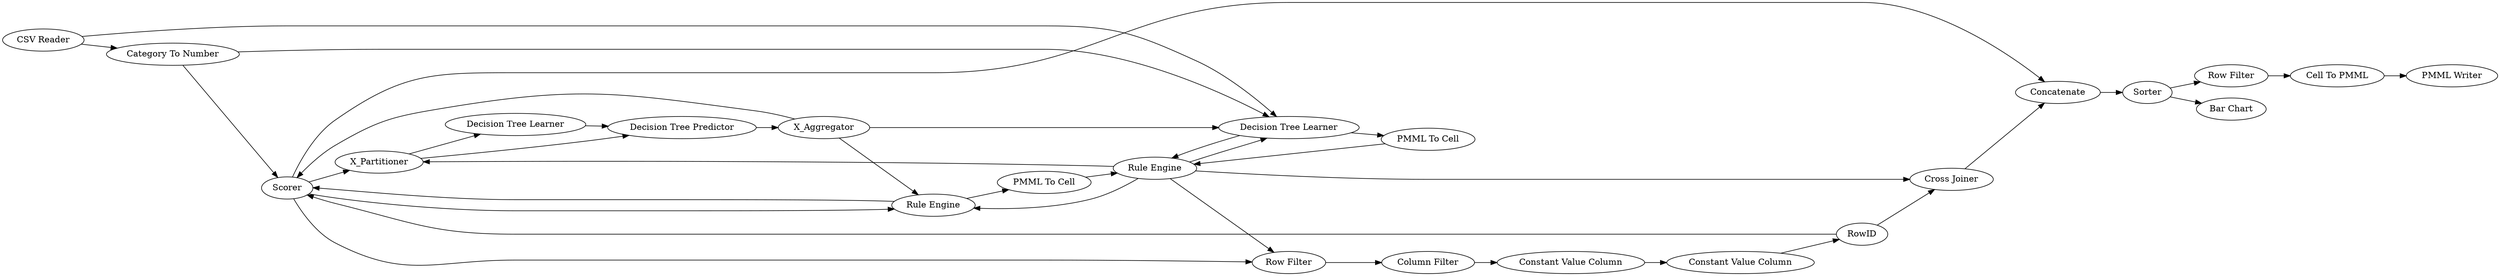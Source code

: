 digraph {
	53 -> 54
	34 -> 2
	34 -> 35
	28 -> 34
	39 -> 2
	34 -> 38
	293 -> 39
	9 -> 294
	31 -> 32
	35 -> 39
	39 -> 35
	7 -> 35
	34 -> 9
	62 -> 33
	290 -> 292
	32 -> 7
	33 -> 34
	33 -> 28
	34 -> 33
	35 -> 22
	22 -> 34
	39 -> 9
	52 -> 59
	54 -> 61
	62 -> 58
	39 -> 60
	7 -> 39
	58 -> 39
	7 -> 33
	58 -> 33
	38 -> 60
	52 -> 53
	294 -> 290
	2 -> 32
	292 -> 293
	293 -> 38
	60 -> 52
	2 -> 31
	292 [label="Constant Value Column"]
	7 [label=X_Aggregator]
	9 [label="Row Filter"]
	58 [label="Category To Number"]
	39 [label=Scorer]
	290 [label="Constant Value Column"]
	31 [label="Decision Tree Learner"]
	54 [label="Cell To PMML"]
	59 [label="Bar Chart"]
	294 [label="Column Filter"]
	22 [label="PMML To Cell"]
	53 [label="Row Filter"]
	28 [label="PMML To Cell"]
	293 [label=RowID]
	61 [label="PMML Writer"]
	38 [label="Cross Joiner"]
	60 [label=Concatenate]
	35 [label="Rule Engine"]
	34 [label="Rule Engine"]
	62 [label="CSV Reader"]
	52 [label=Sorter]
	33 [label="Decision Tree Learner"]
	32 [label="Decision Tree Predictor"]
	2 [label=X_Partitioner]
	rankdir=LR
}
